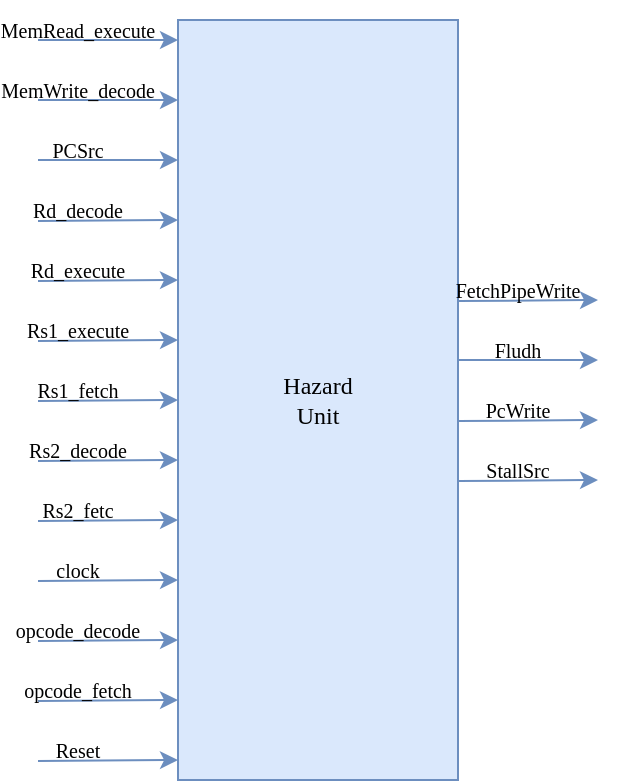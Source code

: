 <mxfile version="16.5.2" type="device"><diagram id="GJk6f3JoXRMNOpiGZbi2" name="Page-1"><mxGraphModel dx="796" dy="400" grid="1" gridSize="10" guides="1" tooltips="1" connect="1" arrows="1" fold="1" page="1" pageScale="1" pageWidth="827" pageHeight="1169" math="0" shadow="0"><root><mxCell id="0"/><mxCell id="1" parent="0"/><mxCell id="XG9gif56TSf2NdsS1in9-1" value="&lt;font face=&quot;modern computer&quot;&gt;Hazard&lt;br&gt;Unit&lt;br&gt;&lt;/font&gt;" style="rounded=0;whiteSpace=wrap;html=1;direction=south;fillColor=#dae8fc;strokeColor=#6c8ebf;" vertex="1" parent="1"><mxGeometry x="380" y="150" width="140" height="380" as="geometry"/></mxCell><mxCell id="XG9gif56TSf2NdsS1in9-12" value="" style="endArrow=classic;html=1;rounded=0;strokeColor=#6C8EBF;" edge="1" parent="1"><mxGeometry width="50" height="50" relative="1" as="geometry"><mxPoint x="310" y="220" as="sourcePoint"/><mxPoint x="380" y="220" as="targetPoint"/></mxGeometry></mxCell><mxCell id="XG9gif56TSf2NdsS1in9-13" value="" style="endArrow=classic;html=1;rounded=0;strokeColor=#6C8EBF;" edge="1" parent="1"><mxGeometry width="50" height="50" relative="1" as="geometry"><mxPoint x="310" y="190" as="sourcePoint"/><mxPoint x="380" y="190" as="targetPoint"/></mxGeometry></mxCell><mxCell id="XG9gif56TSf2NdsS1in9-14" value="" style="endArrow=classic;html=1;rounded=0;strokeColor=#6C8EBF;" edge="1" parent="1"><mxGeometry width="50" height="50" relative="1" as="geometry"><mxPoint x="310" y="160" as="sourcePoint"/><mxPoint x="380" y="160" as="targetPoint"/></mxGeometry></mxCell><mxCell id="XG9gif56TSf2NdsS1in9-15" value="" style="endArrow=classic;html=1;rounded=0;strokeColor=#6C8EBF;entryX=0.25;entryY=1;entryDx=0;entryDy=0;" edge="1" parent="1"><mxGeometry width="50" height="50" relative="1" as="geometry"><mxPoint x="310" y="250.5" as="sourcePoint"/><mxPoint x="380" y="250" as="targetPoint"/></mxGeometry></mxCell><mxCell id="XG9gif56TSf2NdsS1in9-16" value="" style="endArrow=classic;html=1;rounded=0;strokeColor=#6C8EBF;entryX=0.25;entryY=1;entryDx=0;entryDy=0;" edge="1" parent="1"><mxGeometry width="50" height="50" relative="1" as="geometry"><mxPoint x="310" y="280.5" as="sourcePoint"/><mxPoint x="380" y="280" as="targetPoint"/></mxGeometry></mxCell><mxCell id="XG9gif56TSf2NdsS1in9-17" value="" style="endArrow=classic;html=1;rounded=0;strokeColor=#6C8EBF;entryX=0.25;entryY=1;entryDx=0;entryDy=0;" edge="1" parent="1"><mxGeometry width="50" height="50" relative="1" as="geometry"><mxPoint x="310" y="310.5" as="sourcePoint"/><mxPoint x="380" y="310" as="targetPoint"/></mxGeometry></mxCell><mxCell id="XG9gif56TSf2NdsS1in9-18" value="" style="endArrow=classic;html=1;rounded=0;strokeColor=#6C8EBF;entryX=0.25;entryY=1;entryDx=0;entryDy=0;" edge="1" parent="1"><mxGeometry width="50" height="50" relative="1" as="geometry"><mxPoint x="310" y="340.5" as="sourcePoint"/><mxPoint x="380" y="340" as="targetPoint"/></mxGeometry></mxCell><mxCell id="XG9gif56TSf2NdsS1in9-19" value="" style="endArrow=classic;html=1;rounded=0;strokeColor=#6C8EBF;entryX=0.25;entryY=1;entryDx=0;entryDy=0;" edge="1" parent="1"><mxGeometry width="50" height="50" relative="1" as="geometry"><mxPoint x="310" y="370.5" as="sourcePoint"/><mxPoint x="380" y="370" as="targetPoint"/></mxGeometry></mxCell><mxCell id="XG9gif56TSf2NdsS1in9-20" value="" style="endArrow=classic;html=1;rounded=0;strokeColor=#6C8EBF;entryX=0.25;entryY=1;entryDx=0;entryDy=0;" edge="1" parent="1"><mxGeometry width="50" height="50" relative="1" as="geometry"><mxPoint x="310" y="400.5" as="sourcePoint"/><mxPoint x="380" y="400" as="targetPoint"/></mxGeometry></mxCell><mxCell id="XG9gif56TSf2NdsS1in9-21" value="" style="endArrow=classic;html=1;rounded=0;strokeColor=#6C8EBF;entryX=0.25;entryY=1;entryDx=0;entryDy=0;" edge="1" parent="1"><mxGeometry width="50" height="50" relative="1" as="geometry"><mxPoint x="310" y="430.5" as="sourcePoint"/><mxPoint x="380" y="430" as="targetPoint"/></mxGeometry></mxCell><mxCell id="XG9gif56TSf2NdsS1in9-22" value="" style="endArrow=classic;html=1;rounded=0;strokeColor=#6C8EBF;entryX=0.25;entryY=1;entryDx=0;entryDy=0;" edge="1" parent="1"><mxGeometry width="50" height="50" relative="1" as="geometry"><mxPoint x="310" y="460.5" as="sourcePoint"/><mxPoint x="380" y="460" as="targetPoint"/></mxGeometry></mxCell><mxCell id="XG9gif56TSf2NdsS1in9-24" value="" style="endArrow=classic;html=1;rounded=0;strokeColor=#6C8EBF;entryX=0.25;entryY=1;entryDx=0;entryDy=0;" edge="1" parent="1"><mxGeometry width="50" height="50" relative="1" as="geometry"><mxPoint x="310" y="490.5" as="sourcePoint"/><mxPoint x="380" y="490" as="targetPoint"/></mxGeometry></mxCell><mxCell id="XG9gif56TSf2NdsS1in9-25" value="" style="endArrow=classic;html=1;rounded=0;strokeColor=#6C8EBF;entryX=0.25;entryY=1;entryDx=0;entryDy=0;" edge="1" parent="1"><mxGeometry width="50" height="50" relative="1" as="geometry"><mxPoint x="310" y="520.5" as="sourcePoint"/><mxPoint x="380" y="520" as="targetPoint"/></mxGeometry></mxCell><mxCell id="XG9gif56TSf2NdsS1in9-26" value="" style="endArrow=classic;html=1;rounded=0;strokeColor=#6C8EBF;" edge="1" parent="1"><mxGeometry width="50" height="50" relative="1" as="geometry"><mxPoint x="520" y="320" as="sourcePoint"/><mxPoint x="590" y="320" as="targetPoint"/></mxGeometry></mxCell><mxCell id="XG9gif56TSf2NdsS1in9-27" value="" style="endArrow=classic;html=1;rounded=0;strokeColor=#6C8EBF;entryX=0.25;entryY=1;entryDx=0;entryDy=0;" edge="1" parent="1"><mxGeometry width="50" height="50" relative="1" as="geometry"><mxPoint x="520" y="350.5" as="sourcePoint"/><mxPoint x="590" y="350" as="targetPoint"/></mxGeometry></mxCell><mxCell id="XG9gif56TSf2NdsS1in9-28" value="" style="endArrow=classic;html=1;rounded=0;strokeColor=#6C8EBF;entryX=0.25;entryY=1;entryDx=0;entryDy=0;" edge="1" parent="1"><mxGeometry width="50" height="50" relative="1" as="geometry"><mxPoint x="520" y="380.5" as="sourcePoint"/><mxPoint x="590" y="380" as="targetPoint"/></mxGeometry></mxCell><mxCell id="XG9gif56TSf2NdsS1in9-29" value="" style="endArrow=classic;html=1;rounded=0;strokeColor=#6C8EBF;entryX=0.25;entryY=1;entryDx=0;entryDy=0;" edge="1" parent="1"><mxGeometry width="50" height="50" relative="1" as="geometry"><mxPoint x="520" y="290.5" as="sourcePoint"/><mxPoint x="590" y="290" as="targetPoint"/></mxGeometry></mxCell><mxCell id="XG9gif56TSf2NdsS1in9-30" value="&lt;font face=&quot;modern computer&quot; style=&quot;font-size: 10px&quot;&gt;MemRead_execute&lt;/font&gt;" style="text;html=1;strokeColor=none;fillColor=none;align=center;verticalAlign=middle;whiteSpace=wrap;rounded=0;" vertex="1" parent="1"><mxGeometry x="300" y="140" width="60" height="30" as="geometry"/></mxCell><mxCell id="XG9gif56TSf2NdsS1in9-31" value="&lt;font face=&quot;modern computer&quot; style=&quot;font-size: 10px&quot;&gt;MemWrite_decode&lt;/font&gt;" style="text;html=1;strokeColor=none;fillColor=none;align=center;verticalAlign=middle;whiteSpace=wrap;rounded=0;" vertex="1" parent="1"><mxGeometry x="300" y="170" width="60" height="30" as="geometry"/></mxCell><mxCell id="XG9gif56TSf2NdsS1in9-32" value="&lt;font face=&quot;modern computer&quot; style=&quot;font-size: 10px&quot;&gt;PCSrc&lt;/font&gt;" style="text;html=1;strokeColor=none;fillColor=none;align=center;verticalAlign=middle;whiteSpace=wrap;rounded=0;" vertex="1" parent="1"><mxGeometry x="300" y="200" width="60" height="30" as="geometry"/></mxCell><mxCell id="XG9gif56TSf2NdsS1in9-33" value="&lt;font face=&quot;modern computer&quot; style=&quot;font-size: 10px&quot;&gt;Rd_decode&lt;/font&gt;" style="text;html=1;strokeColor=none;fillColor=none;align=center;verticalAlign=middle;whiteSpace=wrap;rounded=0;" vertex="1" parent="1"><mxGeometry x="300" y="230" width="60" height="30" as="geometry"/></mxCell><mxCell id="XG9gif56TSf2NdsS1in9-34" value="&lt;font face=&quot;modern computer&quot; style=&quot;font-size: 10px&quot;&gt;Rd_execute&lt;/font&gt;" style="text;html=1;strokeColor=none;fillColor=none;align=center;verticalAlign=middle;whiteSpace=wrap;rounded=0;" vertex="1" parent="1"><mxGeometry x="300" y="260" width="60" height="30" as="geometry"/></mxCell><mxCell id="XG9gif56TSf2NdsS1in9-35" value="&lt;font face=&quot;modern computer&quot; style=&quot;font-size: 10px&quot;&gt;Rs1_execute&lt;/font&gt;" style="text;html=1;strokeColor=none;fillColor=none;align=center;verticalAlign=middle;whiteSpace=wrap;rounded=0;" vertex="1" parent="1"><mxGeometry x="300" y="290" width="60" height="30" as="geometry"/></mxCell><mxCell id="XG9gif56TSf2NdsS1in9-36" value="&lt;font face=&quot;modern computer&quot; style=&quot;font-size: 10px&quot;&gt;Rs1_fetch&lt;/font&gt;" style="text;html=1;strokeColor=none;fillColor=none;align=center;verticalAlign=middle;whiteSpace=wrap;rounded=0;" vertex="1" parent="1"><mxGeometry x="300" y="320" width="60" height="30" as="geometry"/></mxCell><mxCell id="XG9gif56TSf2NdsS1in9-38" value="&lt;font face=&quot;modern computer&quot; style=&quot;font-size: 10px&quot;&gt;Rs2_decode&lt;/font&gt;" style="text;html=1;strokeColor=none;fillColor=none;align=center;verticalAlign=middle;whiteSpace=wrap;rounded=0;" vertex="1" parent="1"><mxGeometry x="300" y="350" width="60" height="30" as="geometry"/></mxCell><mxCell id="XG9gif56TSf2NdsS1in9-39" value="&lt;font face=&quot;modern computer&quot; style=&quot;font-size: 10px&quot;&gt;Rs2_fetc&lt;/font&gt;" style="text;html=1;strokeColor=none;fillColor=none;align=center;verticalAlign=middle;whiteSpace=wrap;rounded=0;" vertex="1" parent="1"><mxGeometry x="300" y="380" width="60" height="30" as="geometry"/></mxCell><mxCell id="XG9gif56TSf2NdsS1in9-40" value="&lt;font face=&quot;modern computer&quot; style=&quot;font-size: 10px&quot;&gt;clock&lt;/font&gt;" style="text;html=1;strokeColor=none;fillColor=none;align=center;verticalAlign=middle;whiteSpace=wrap;rounded=0;" vertex="1" parent="1"><mxGeometry x="300" y="410" width="60" height="30" as="geometry"/></mxCell><mxCell id="XG9gif56TSf2NdsS1in9-41" value="&lt;font face=&quot;modern computer&quot; style=&quot;font-size: 10px&quot;&gt;opcode_decode&lt;/font&gt;" style="text;html=1;strokeColor=none;fillColor=none;align=center;verticalAlign=middle;whiteSpace=wrap;rounded=0;" vertex="1" parent="1"><mxGeometry x="300" y="440" width="60" height="30" as="geometry"/></mxCell><mxCell id="XG9gif56TSf2NdsS1in9-42" value="&lt;font face=&quot;modern computer&quot; style=&quot;font-size: 10px&quot;&gt;opcode_fetch&lt;/font&gt;" style="text;html=1;strokeColor=none;fillColor=none;align=center;verticalAlign=middle;whiteSpace=wrap;rounded=0;" vertex="1" parent="1"><mxGeometry x="300" y="470" width="60" height="30" as="geometry"/></mxCell><mxCell id="XG9gif56TSf2NdsS1in9-43" value="&lt;font face=&quot;modern computer&quot;&gt;&lt;span style=&quot;font-size: 10px&quot;&gt;Reset&lt;/span&gt;&lt;/font&gt;" style="text;html=1;strokeColor=none;fillColor=none;align=center;verticalAlign=middle;whiteSpace=wrap;rounded=0;" vertex="1" parent="1"><mxGeometry x="300" y="500" width="60" height="30" as="geometry"/></mxCell><mxCell id="XG9gif56TSf2NdsS1in9-44" value="&lt;font face=&quot;modern computer&quot; style=&quot;font-size: 10px&quot;&gt;FetchPipeWrite&lt;/font&gt;" style="text;html=1;strokeColor=none;fillColor=none;align=center;verticalAlign=middle;whiteSpace=wrap;rounded=0;" vertex="1" parent="1"><mxGeometry x="520" y="270" width="60" height="30" as="geometry"/></mxCell><mxCell id="XG9gif56TSf2NdsS1in9-45" value="&lt;font face=&quot;modern computer&quot; style=&quot;font-size: 10px&quot;&gt;Fludh&lt;/font&gt;" style="text;html=1;strokeColor=none;fillColor=none;align=center;verticalAlign=middle;whiteSpace=wrap;rounded=0;" vertex="1" parent="1"><mxGeometry x="520" y="300" width="60" height="30" as="geometry"/></mxCell><mxCell id="XG9gif56TSf2NdsS1in9-47" value="&lt;font face=&quot;modern computer&quot; style=&quot;font-size: 10px&quot;&gt;PcWrite&lt;/font&gt;" style="text;html=1;strokeColor=none;fillColor=none;align=center;verticalAlign=middle;whiteSpace=wrap;rounded=0;" vertex="1" parent="1"><mxGeometry x="520" y="330" width="60" height="30" as="geometry"/></mxCell><mxCell id="XG9gif56TSf2NdsS1in9-49" value="&lt;font face=&quot;modern computer&quot; style=&quot;font-size: 10px&quot;&gt;StallSrc&lt;/font&gt;" style="text;html=1;strokeColor=none;fillColor=none;align=center;verticalAlign=middle;whiteSpace=wrap;rounded=0;" vertex="1" parent="1"><mxGeometry x="520" y="360" width="60" height="30" as="geometry"/></mxCell></root></mxGraphModel></diagram></mxfile>